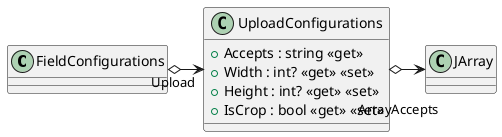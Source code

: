 @startuml
class FieldConfigurations {
}
class UploadConfigurations {
    + Accepts : string <<get>>
    + Width : int? <<get>> <<set>>
    + Height : int? <<get>> <<set>>
    + IsCrop : bool <<get>> <<set>>
}
FieldConfigurations o-> "Upload" UploadConfigurations
UploadConfigurations o-> "ArrayAccepts" JArray
@enduml
